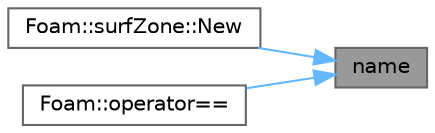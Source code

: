 digraph "name"
{
 // LATEX_PDF_SIZE
  bgcolor="transparent";
  edge [fontname=Helvetica,fontsize=10,labelfontname=Helvetica,labelfontsize=10];
  node [fontname=Helvetica,fontsize=10,shape=box,height=0.2,width=0.4];
  rankdir="RL";
  Node1 [id="Node000001",label="name",height=0.2,width=0.4,color="gray40", fillcolor="grey60", style="filled", fontcolor="black",tooltip=" "];
  Node1 -> Node2 [id="edge1_Node000001_Node000002",dir="back",color="steelblue1",style="solid",tooltip=" "];
  Node2 [id="Node000002",label="Foam::surfZone::New",height=0.2,width=0.4,color="grey40", fillcolor="white", style="filled",URL="$classFoam_1_1surfZone.html#a415379aba5717241efc3aac84e6d682a",tooltip=" "];
  Node1 -> Node3 [id="edge2_Node000001_Node000003",dir="back",color="steelblue1",style="solid",tooltip=" "];
  Node3 [id="Node000003",label="Foam::operator==",height=0.2,width=0.4,color="grey40", fillcolor="white", style="filled",URL="$namespaceFoam.html#a25709c30ea71e34f2b7e5d03405bca50",tooltip=" "];
}
